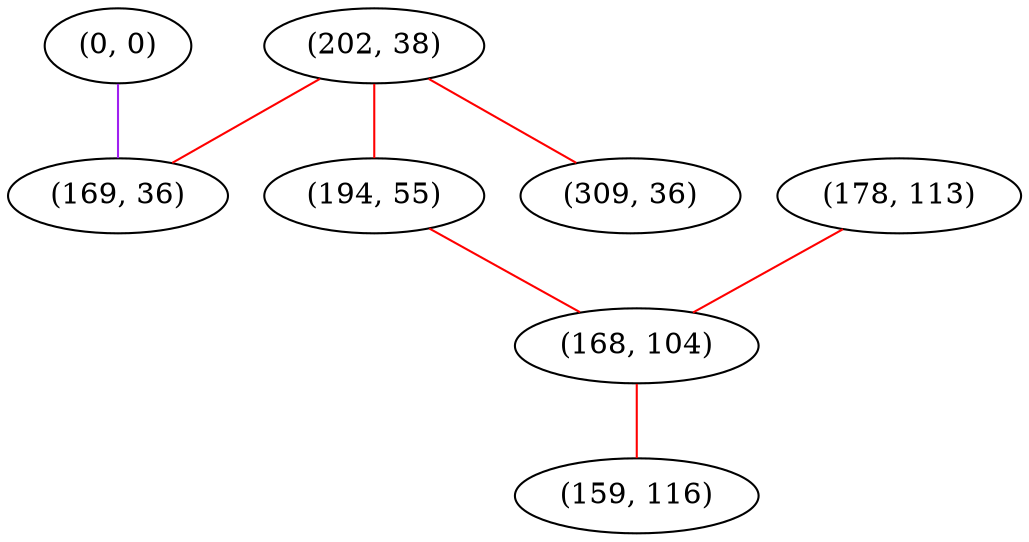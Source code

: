 graph "" {
"(0, 0)";
"(202, 38)";
"(178, 113)";
"(194, 55)";
"(309, 36)";
"(168, 104)";
"(169, 36)";
"(159, 116)";
"(0, 0)" -- "(169, 36)"  [color=purple, key=0, weight=4];
"(202, 38)" -- "(194, 55)"  [color=red, key=0, weight=1];
"(202, 38)" -- "(309, 36)"  [color=red, key=0, weight=1];
"(202, 38)" -- "(169, 36)"  [color=red, key=0, weight=1];
"(178, 113)" -- "(168, 104)"  [color=red, key=0, weight=1];
"(194, 55)" -- "(168, 104)"  [color=red, key=0, weight=1];
"(168, 104)" -- "(159, 116)"  [color=red, key=0, weight=1];
}
